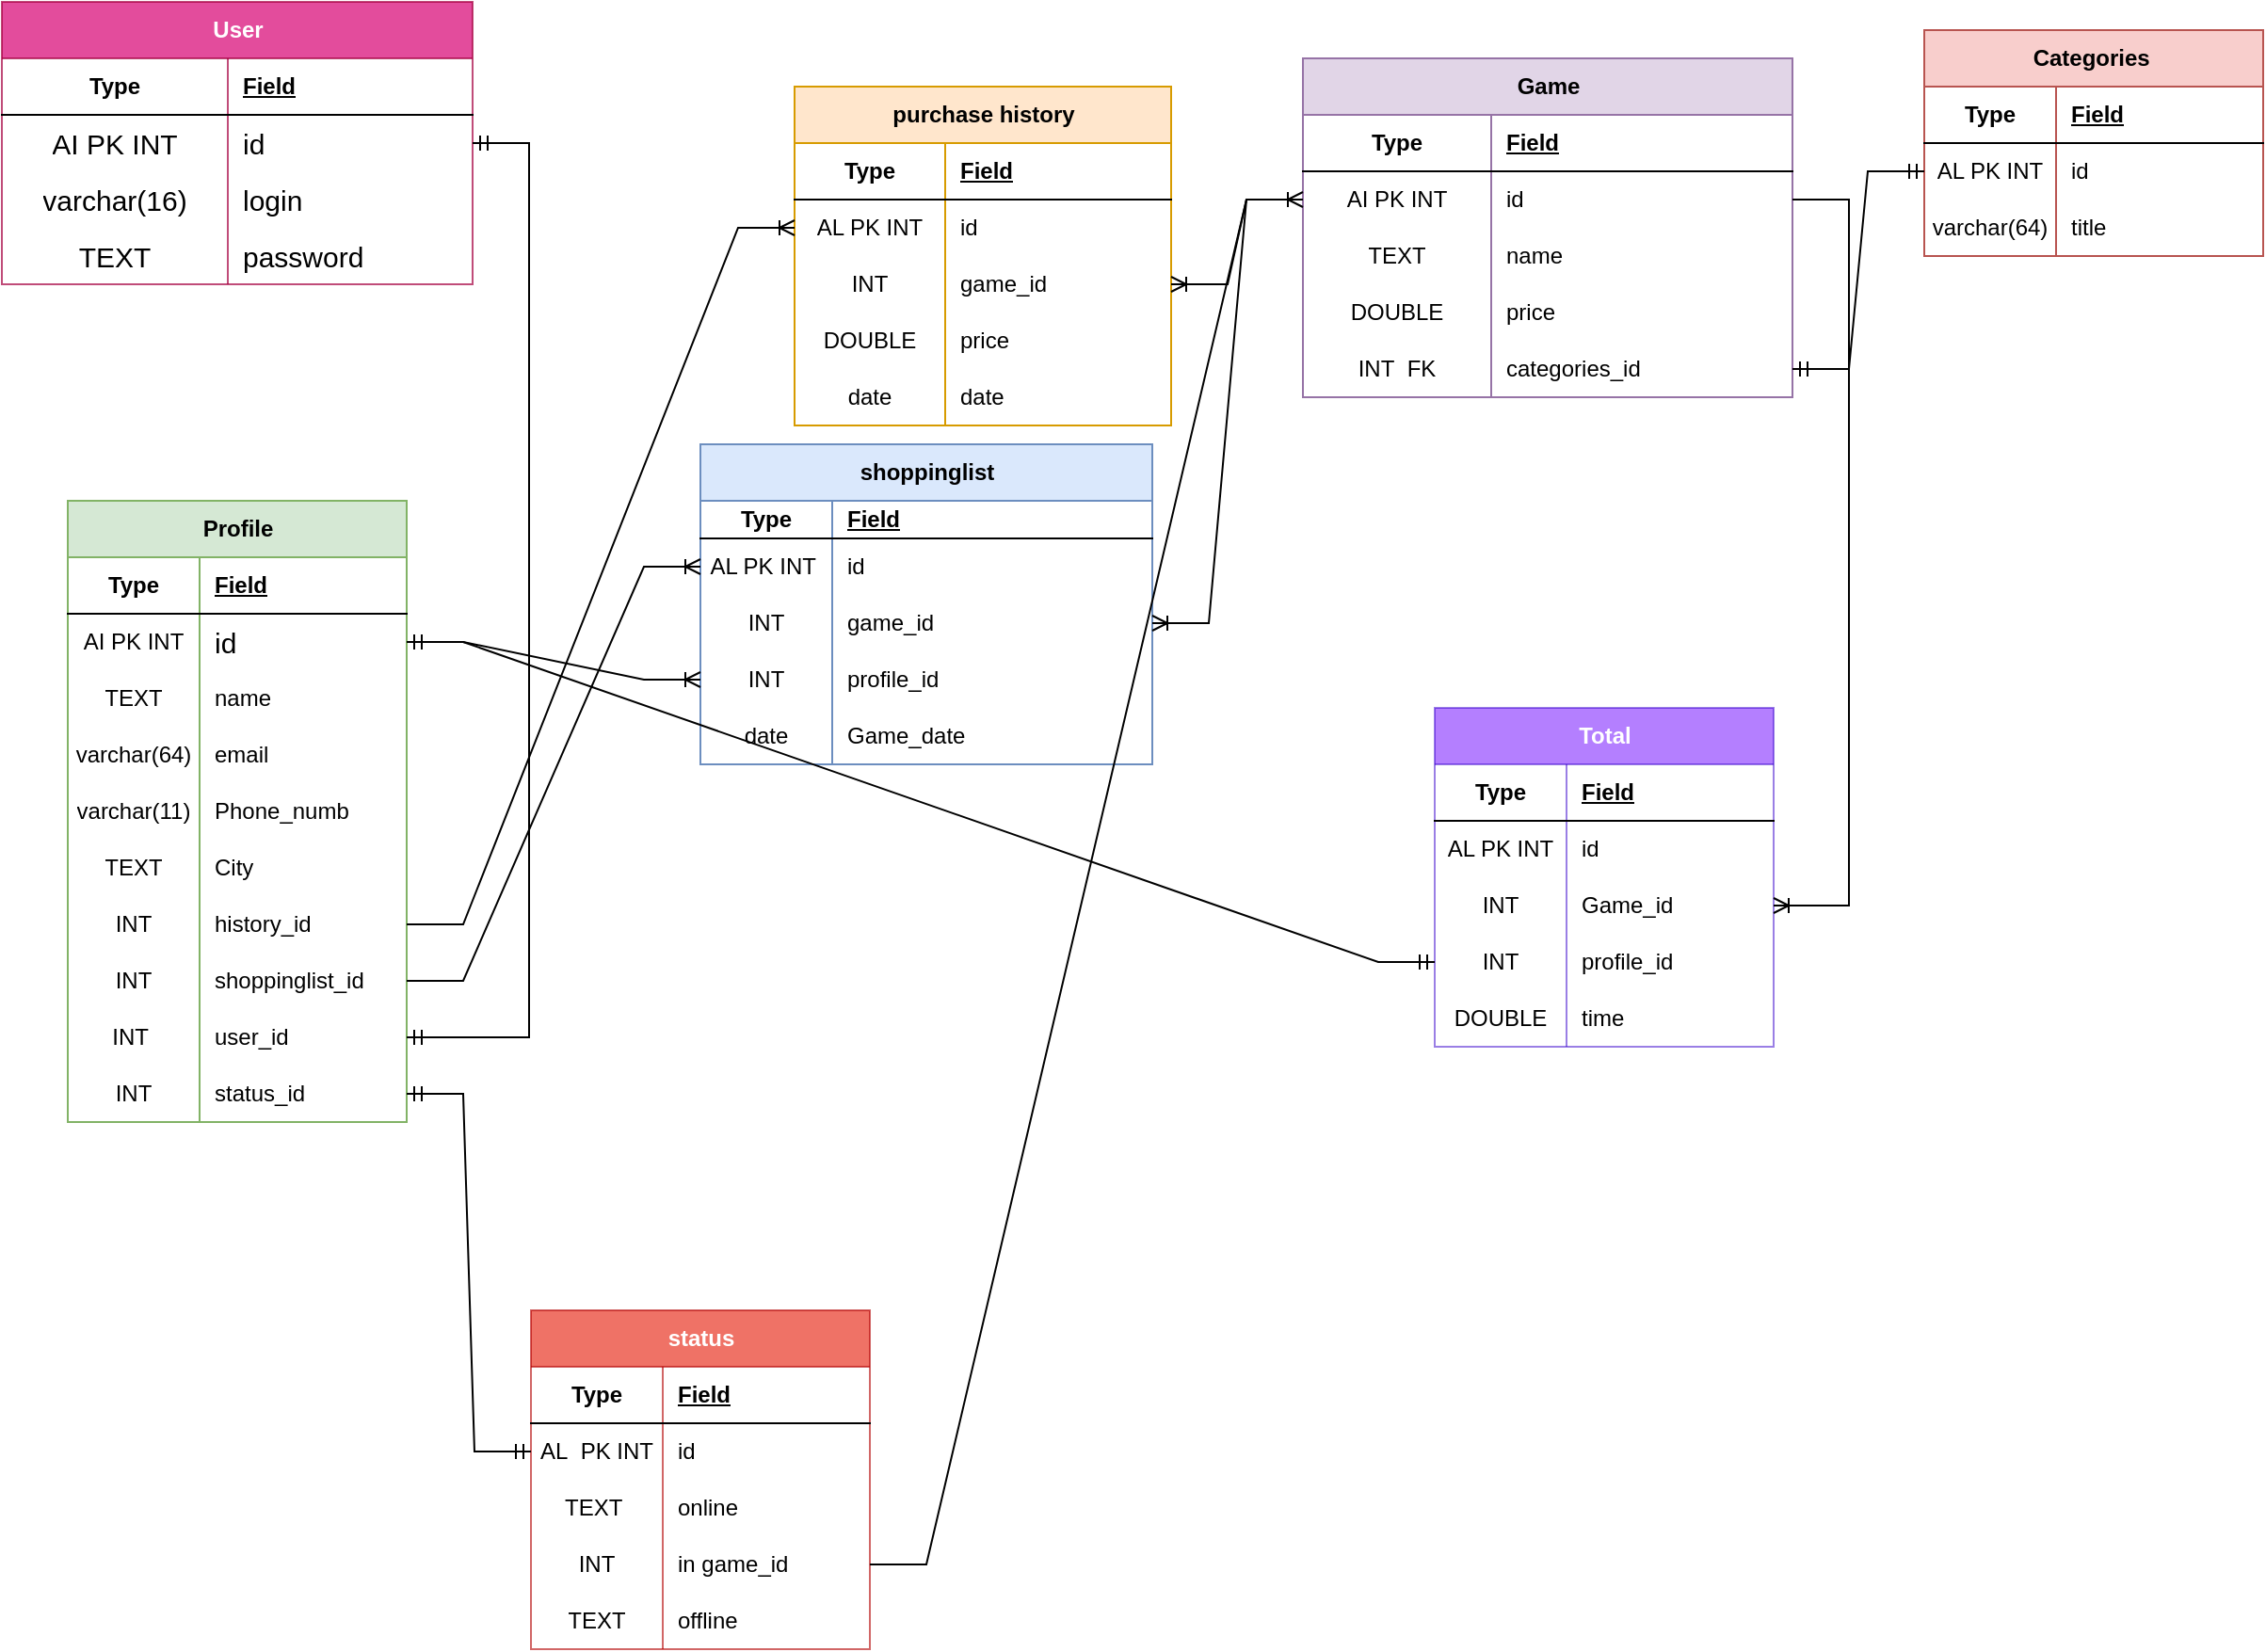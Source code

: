 <mxfile version="22.1.3" type="github">
  <diagram name="Страница — 1" id="nVmeT9ZeMA4HYbx-LxFH">
    <mxGraphModel dx="1434" dy="707" grid="1" gridSize="10" guides="1" tooltips="1" connect="1" arrows="1" fold="1" page="1" pageScale="1" pageWidth="827" pageHeight="1169" math="0" shadow="0">
      <root>
        <mxCell id="0" />
        <mxCell id="1" parent="0" />
        <mxCell id="0ausR7S_uqsgfXhjATOa-1" value="User" style="shape=table;startSize=30;container=1;collapsible=1;childLayout=tableLayout;fixedRows=1;rowLines=0;fontStyle=1;align=center;resizeLast=1;html=1;fillColor=#d80073;fontColor=#ffffff;strokeColor=#A50040;opacity=70;" parent="1" vertex="1">
          <mxGeometry x="199" y="5" width="250" height="150" as="geometry" />
        </mxCell>
        <mxCell id="0ausR7S_uqsgfXhjATOa-2" value="" style="shape=tableRow;horizontal=0;startSize=0;swimlaneHead=0;swimlaneBody=0;fillColor=none;collapsible=0;dropTarget=0;points=[[0,0.5],[1,0.5]];portConstraint=eastwest;top=0;left=0;right=0;bottom=1;" parent="0ausR7S_uqsgfXhjATOa-1" vertex="1">
          <mxGeometry y="30" width="250" height="30" as="geometry" />
        </mxCell>
        <mxCell id="0ausR7S_uqsgfXhjATOa-3" value="Type" style="shape=partialRectangle;connectable=0;fillColor=none;top=0;left=0;bottom=0;right=0;fontStyle=1;overflow=hidden;whiteSpace=wrap;html=1;" parent="0ausR7S_uqsgfXhjATOa-2" vertex="1">
          <mxGeometry width="120" height="30" as="geometry">
            <mxRectangle width="120" height="30" as="alternateBounds" />
          </mxGeometry>
        </mxCell>
        <mxCell id="0ausR7S_uqsgfXhjATOa-4" value="Field" style="shape=partialRectangle;connectable=0;fillColor=none;top=0;left=0;bottom=0;right=0;align=left;spacingLeft=6;fontStyle=5;overflow=hidden;whiteSpace=wrap;html=1;" parent="0ausR7S_uqsgfXhjATOa-2" vertex="1">
          <mxGeometry x="120" width="130" height="30" as="geometry">
            <mxRectangle width="130" height="30" as="alternateBounds" />
          </mxGeometry>
        </mxCell>
        <mxCell id="0ausR7S_uqsgfXhjATOa-5" value="" style="shape=tableRow;horizontal=0;startSize=0;swimlaneHead=0;swimlaneBody=0;fillColor=none;collapsible=0;dropTarget=0;points=[[0,0.5],[1,0.5]];portConstraint=eastwest;top=0;left=0;right=0;bottom=0;" parent="0ausR7S_uqsgfXhjATOa-1" vertex="1">
          <mxGeometry y="60" width="250" height="30" as="geometry" />
        </mxCell>
        <mxCell id="0ausR7S_uqsgfXhjATOa-6" value="&lt;font style=&quot;font-size: 15px;&quot;&gt;AI PK INT&lt;/font&gt;" style="shape=partialRectangle;connectable=0;fillColor=none;top=0;left=0;bottom=0;right=0;editable=1;overflow=hidden;whiteSpace=wrap;html=1;" parent="0ausR7S_uqsgfXhjATOa-5" vertex="1">
          <mxGeometry width="120" height="30" as="geometry">
            <mxRectangle width="120" height="30" as="alternateBounds" />
          </mxGeometry>
        </mxCell>
        <mxCell id="0ausR7S_uqsgfXhjATOa-7" value="&lt;font style=&quot;font-size: 15px;&quot;&gt;id&lt;/font&gt;" style="shape=partialRectangle;connectable=0;fillColor=none;top=0;left=0;bottom=0;right=0;align=left;spacingLeft=6;overflow=hidden;whiteSpace=wrap;html=1;" parent="0ausR7S_uqsgfXhjATOa-5" vertex="1">
          <mxGeometry x="120" width="130" height="30" as="geometry">
            <mxRectangle width="130" height="30" as="alternateBounds" />
          </mxGeometry>
        </mxCell>
        <mxCell id="0ausR7S_uqsgfXhjATOa-8" value="" style="shape=tableRow;horizontal=0;startSize=0;swimlaneHead=0;swimlaneBody=0;fillColor=none;collapsible=0;dropTarget=0;points=[[0,0.5],[1,0.5]];portConstraint=eastwest;top=0;left=0;right=0;bottom=0;" parent="0ausR7S_uqsgfXhjATOa-1" vertex="1">
          <mxGeometry y="90" width="250" height="30" as="geometry" />
        </mxCell>
        <mxCell id="0ausR7S_uqsgfXhjATOa-9" value="&lt;font style=&quot;font-size: 15px;&quot;&gt;varchar(16)&lt;/font&gt;" style="shape=partialRectangle;connectable=0;fillColor=none;top=0;left=0;bottom=0;right=0;editable=1;overflow=hidden;whiteSpace=wrap;html=1;" parent="0ausR7S_uqsgfXhjATOa-8" vertex="1">
          <mxGeometry width="120" height="30" as="geometry">
            <mxRectangle width="120" height="30" as="alternateBounds" />
          </mxGeometry>
        </mxCell>
        <mxCell id="0ausR7S_uqsgfXhjATOa-10" value="&lt;font style=&quot;font-size: 15px;&quot;&gt;login&lt;/font&gt;" style="shape=partialRectangle;connectable=0;fillColor=none;top=0;left=0;bottom=0;right=0;align=left;spacingLeft=6;overflow=hidden;whiteSpace=wrap;html=1;" parent="0ausR7S_uqsgfXhjATOa-8" vertex="1">
          <mxGeometry x="120" width="130" height="30" as="geometry">
            <mxRectangle width="130" height="30" as="alternateBounds" />
          </mxGeometry>
        </mxCell>
        <mxCell id="0ausR7S_uqsgfXhjATOa-11" value="" style="shape=tableRow;horizontal=0;startSize=0;swimlaneHead=0;swimlaneBody=0;fillColor=none;collapsible=0;dropTarget=0;points=[[0,0.5],[1,0.5]];portConstraint=eastwest;top=0;left=0;right=0;bottom=0;" parent="0ausR7S_uqsgfXhjATOa-1" vertex="1">
          <mxGeometry y="120" width="250" height="30" as="geometry" />
        </mxCell>
        <mxCell id="0ausR7S_uqsgfXhjATOa-12" value="&lt;span style=&quot;font-size: 15px;&quot;&gt;TEXT&lt;/span&gt;" style="shape=partialRectangle;connectable=0;fillColor=none;top=0;left=0;bottom=0;right=0;editable=1;overflow=hidden;whiteSpace=wrap;html=1;" parent="0ausR7S_uqsgfXhjATOa-11" vertex="1">
          <mxGeometry width="120" height="30" as="geometry">
            <mxRectangle width="120" height="30" as="alternateBounds" />
          </mxGeometry>
        </mxCell>
        <mxCell id="0ausR7S_uqsgfXhjATOa-13" value="&lt;font style=&quot;font-size: 15px;&quot;&gt;password&lt;/font&gt;" style="shape=partialRectangle;connectable=0;fillColor=none;top=0;left=0;bottom=0;right=0;align=left;spacingLeft=6;overflow=hidden;whiteSpace=wrap;html=1;" parent="0ausR7S_uqsgfXhjATOa-11" vertex="1">
          <mxGeometry x="120" width="130" height="30" as="geometry">
            <mxRectangle width="130" height="30" as="alternateBounds" />
          </mxGeometry>
        </mxCell>
        <mxCell id="0ausR7S_uqsgfXhjATOa-14" value="Profile" style="shape=table;startSize=30;container=1;collapsible=1;childLayout=tableLayout;fixedRows=1;rowLines=0;fontStyle=1;align=center;resizeLast=1;html=1;fillColor=#d5e8d4;strokeColor=#82b366;" parent="1" vertex="1">
          <mxGeometry x="234" y="270" width="180" height="330" as="geometry" />
        </mxCell>
        <mxCell id="0ausR7S_uqsgfXhjATOa-15" value="" style="shape=tableRow;horizontal=0;startSize=0;swimlaneHead=0;swimlaneBody=0;fillColor=none;collapsible=0;dropTarget=0;points=[[0,0.5],[1,0.5]];portConstraint=eastwest;top=0;left=0;right=0;bottom=1;" parent="0ausR7S_uqsgfXhjATOa-14" vertex="1">
          <mxGeometry y="30" width="180" height="30" as="geometry" />
        </mxCell>
        <mxCell id="0ausR7S_uqsgfXhjATOa-16" value="Type" style="shape=partialRectangle;connectable=0;fillColor=none;top=0;left=0;bottom=0;right=0;fontStyle=1;overflow=hidden;whiteSpace=wrap;html=1;" parent="0ausR7S_uqsgfXhjATOa-15" vertex="1">
          <mxGeometry width="70" height="30" as="geometry">
            <mxRectangle width="70" height="30" as="alternateBounds" />
          </mxGeometry>
        </mxCell>
        <mxCell id="0ausR7S_uqsgfXhjATOa-17" value="Field" style="shape=partialRectangle;connectable=0;fillColor=none;top=0;left=0;bottom=0;right=0;align=left;spacingLeft=6;fontStyle=5;overflow=hidden;whiteSpace=wrap;html=1;" parent="0ausR7S_uqsgfXhjATOa-15" vertex="1">
          <mxGeometry x="70" width="110" height="30" as="geometry">
            <mxRectangle width="110" height="30" as="alternateBounds" />
          </mxGeometry>
        </mxCell>
        <mxCell id="0ausR7S_uqsgfXhjATOa-18" value="" style="shape=tableRow;horizontal=0;startSize=0;swimlaneHead=0;swimlaneBody=0;fillColor=none;collapsible=0;dropTarget=0;points=[[0,0.5],[1,0.5]];portConstraint=eastwest;top=0;left=0;right=0;bottom=0;" parent="0ausR7S_uqsgfXhjATOa-14" vertex="1">
          <mxGeometry y="60" width="180" height="30" as="geometry" />
        </mxCell>
        <mxCell id="0ausR7S_uqsgfXhjATOa-19" value="AI PK INT" style="shape=partialRectangle;connectable=0;fillColor=none;top=0;left=0;bottom=0;right=0;editable=1;overflow=hidden;whiteSpace=wrap;html=1;" parent="0ausR7S_uqsgfXhjATOa-18" vertex="1">
          <mxGeometry width="70" height="30" as="geometry">
            <mxRectangle width="70" height="30" as="alternateBounds" />
          </mxGeometry>
        </mxCell>
        <mxCell id="0ausR7S_uqsgfXhjATOa-20" value="id" style="shape=partialRectangle;connectable=0;fillColor=none;top=0;left=0;bottom=0;right=0;align=left;spacingLeft=6;overflow=hidden;whiteSpace=wrap;html=1;fontSize=15;" parent="0ausR7S_uqsgfXhjATOa-18" vertex="1">
          <mxGeometry x="70" width="110" height="30" as="geometry">
            <mxRectangle width="110" height="30" as="alternateBounds" />
          </mxGeometry>
        </mxCell>
        <mxCell id="0ausR7S_uqsgfXhjATOa-21" value="" style="shape=tableRow;horizontal=0;startSize=0;swimlaneHead=0;swimlaneBody=0;fillColor=none;collapsible=0;dropTarget=0;points=[[0,0.5],[1,0.5]];portConstraint=eastwest;top=0;left=0;right=0;bottom=0;" parent="0ausR7S_uqsgfXhjATOa-14" vertex="1">
          <mxGeometry y="90" width="180" height="30" as="geometry" />
        </mxCell>
        <mxCell id="0ausR7S_uqsgfXhjATOa-22" value="TEXT" style="shape=partialRectangle;connectable=0;fillColor=none;top=0;left=0;bottom=0;right=0;editable=1;overflow=hidden;whiteSpace=wrap;html=1;" parent="0ausR7S_uqsgfXhjATOa-21" vertex="1">
          <mxGeometry width="70" height="30" as="geometry">
            <mxRectangle width="70" height="30" as="alternateBounds" />
          </mxGeometry>
        </mxCell>
        <mxCell id="0ausR7S_uqsgfXhjATOa-23" value="name" style="shape=partialRectangle;connectable=0;fillColor=none;top=0;left=0;bottom=0;right=0;align=left;spacingLeft=6;overflow=hidden;whiteSpace=wrap;html=1;" parent="0ausR7S_uqsgfXhjATOa-21" vertex="1">
          <mxGeometry x="70" width="110" height="30" as="geometry">
            <mxRectangle width="110" height="30" as="alternateBounds" />
          </mxGeometry>
        </mxCell>
        <mxCell id="0ausR7S_uqsgfXhjATOa-36" style="shape=tableRow;horizontal=0;startSize=0;swimlaneHead=0;swimlaneBody=0;fillColor=none;collapsible=0;dropTarget=0;points=[[0,0.5],[1,0.5]];portConstraint=eastwest;top=0;left=0;right=0;bottom=0;" parent="0ausR7S_uqsgfXhjATOa-14" vertex="1">
          <mxGeometry y="120" width="180" height="30" as="geometry" />
        </mxCell>
        <mxCell id="0ausR7S_uqsgfXhjATOa-37" style="shape=partialRectangle;connectable=0;fillColor=none;top=0;left=0;bottom=0;right=0;editable=1;overflow=hidden;whiteSpace=wrap;html=1;" parent="0ausR7S_uqsgfXhjATOa-36" vertex="1">
          <mxGeometry width="70" height="30" as="geometry">
            <mxRectangle width="70" height="30" as="alternateBounds" />
          </mxGeometry>
        </mxCell>
        <mxCell id="0ausR7S_uqsgfXhjATOa-38" value="email" style="shape=partialRectangle;connectable=0;fillColor=none;top=0;left=0;bottom=0;right=0;align=left;spacingLeft=6;overflow=hidden;whiteSpace=wrap;html=1;" parent="0ausR7S_uqsgfXhjATOa-36" vertex="1">
          <mxGeometry x="70" width="110" height="30" as="geometry">
            <mxRectangle width="110" height="30" as="alternateBounds" />
          </mxGeometry>
        </mxCell>
        <mxCell id="0ausR7S_uqsgfXhjATOa-24" value="" style="shape=tableRow;horizontal=0;startSize=0;swimlaneHead=0;swimlaneBody=0;fillColor=none;collapsible=0;dropTarget=0;points=[[0,0.5],[1,0.5]];portConstraint=eastwest;top=0;left=0;right=0;bottom=0;" parent="0ausR7S_uqsgfXhjATOa-14" vertex="1">
          <mxGeometry y="150" width="180" height="30" as="geometry" />
        </mxCell>
        <mxCell id="0ausR7S_uqsgfXhjATOa-25" value="varchar(11)" style="shape=partialRectangle;connectable=0;fillColor=none;top=0;left=0;bottom=0;right=0;editable=1;overflow=hidden;whiteSpace=wrap;html=1;" parent="0ausR7S_uqsgfXhjATOa-24" vertex="1">
          <mxGeometry width="70" height="30" as="geometry">
            <mxRectangle width="70" height="30" as="alternateBounds" />
          </mxGeometry>
        </mxCell>
        <mxCell id="0ausR7S_uqsgfXhjATOa-26" value="Phone_numb&lt;br&gt;" style="shape=partialRectangle;connectable=0;fillColor=none;top=0;left=0;bottom=0;right=0;align=left;spacingLeft=6;overflow=hidden;whiteSpace=wrap;html=1;" parent="0ausR7S_uqsgfXhjATOa-24" vertex="1">
          <mxGeometry x="70" width="110" height="30" as="geometry">
            <mxRectangle width="110" height="30" as="alternateBounds" />
          </mxGeometry>
        </mxCell>
        <mxCell id="0ausR7S_uqsgfXhjATOa-40" style="shape=tableRow;horizontal=0;startSize=0;swimlaneHead=0;swimlaneBody=0;fillColor=none;collapsible=0;dropTarget=0;points=[[0,0.5],[1,0.5]];portConstraint=eastwest;top=0;left=0;right=0;bottom=0;" parent="0ausR7S_uqsgfXhjATOa-14" vertex="1">
          <mxGeometry y="180" width="180" height="30" as="geometry" />
        </mxCell>
        <mxCell id="0ausR7S_uqsgfXhjATOa-41" value="TEXT" style="shape=partialRectangle;connectable=0;fillColor=none;top=0;left=0;bottom=0;right=0;editable=1;overflow=hidden;whiteSpace=wrap;html=1;" parent="0ausR7S_uqsgfXhjATOa-40" vertex="1">
          <mxGeometry width="70" height="30" as="geometry">
            <mxRectangle width="70" height="30" as="alternateBounds" />
          </mxGeometry>
        </mxCell>
        <mxCell id="0ausR7S_uqsgfXhjATOa-42" value="City" style="shape=partialRectangle;connectable=0;fillColor=none;top=0;left=0;bottom=0;right=0;align=left;spacingLeft=6;overflow=hidden;whiteSpace=wrap;html=1;" parent="0ausR7S_uqsgfXhjATOa-40" vertex="1">
          <mxGeometry x="70" width="110" height="30" as="geometry">
            <mxRectangle width="110" height="30" as="alternateBounds" />
          </mxGeometry>
        </mxCell>
        <mxCell id="2wuKWZ-kblYidJaMUyoK-22" style="shape=tableRow;horizontal=0;startSize=0;swimlaneHead=0;swimlaneBody=0;fillColor=none;collapsible=0;dropTarget=0;points=[[0,0.5],[1,0.5]];portConstraint=eastwest;top=0;left=0;right=0;bottom=0;" parent="0ausR7S_uqsgfXhjATOa-14" vertex="1">
          <mxGeometry y="210" width="180" height="30" as="geometry" />
        </mxCell>
        <mxCell id="2wuKWZ-kblYidJaMUyoK-23" value="INT" style="shape=partialRectangle;connectable=0;fillColor=none;top=0;left=0;bottom=0;right=0;editable=1;overflow=hidden;whiteSpace=wrap;html=1;" parent="2wuKWZ-kblYidJaMUyoK-22" vertex="1">
          <mxGeometry width="70" height="30" as="geometry">
            <mxRectangle width="70" height="30" as="alternateBounds" />
          </mxGeometry>
        </mxCell>
        <mxCell id="2wuKWZ-kblYidJaMUyoK-24" value="history_id" style="shape=partialRectangle;connectable=0;fillColor=none;top=0;left=0;bottom=0;right=0;align=left;spacingLeft=6;overflow=hidden;whiteSpace=wrap;html=1;" parent="2wuKWZ-kblYidJaMUyoK-22" vertex="1">
          <mxGeometry x="70" width="110" height="30" as="geometry">
            <mxRectangle width="110" height="30" as="alternateBounds" />
          </mxGeometry>
        </mxCell>
        <mxCell id="2wuKWZ-kblYidJaMUyoK-29" style="shape=tableRow;horizontal=0;startSize=0;swimlaneHead=0;swimlaneBody=0;fillColor=none;collapsible=0;dropTarget=0;points=[[0,0.5],[1,0.5]];portConstraint=eastwest;top=0;left=0;right=0;bottom=0;" parent="0ausR7S_uqsgfXhjATOa-14" vertex="1">
          <mxGeometry y="240" width="180" height="30" as="geometry" />
        </mxCell>
        <mxCell id="2wuKWZ-kblYidJaMUyoK-30" value="INT" style="shape=partialRectangle;connectable=0;fillColor=none;top=0;left=0;bottom=0;right=0;editable=1;overflow=hidden;whiteSpace=wrap;html=1;" parent="2wuKWZ-kblYidJaMUyoK-29" vertex="1">
          <mxGeometry width="70" height="30" as="geometry">
            <mxRectangle width="70" height="30" as="alternateBounds" />
          </mxGeometry>
        </mxCell>
        <mxCell id="2wuKWZ-kblYidJaMUyoK-31" value="shoppinglist_id" style="shape=partialRectangle;connectable=0;fillColor=none;top=0;left=0;bottom=0;right=0;align=left;spacingLeft=6;overflow=hidden;whiteSpace=wrap;html=1;" parent="2wuKWZ-kblYidJaMUyoK-29" vertex="1">
          <mxGeometry x="70" width="110" height="30" as="geometry">
            <mxRectangle width="110" height="30" as="alternateBounds" />
          </mxGeometry>
        </mxCell>
        <mxCell id="_8rGtWxL-86PXyhsyjUN-2" style="shape=tableRow;horizontal=0;startSize=0;swimlaneHead=0;swimlaneBody=0;fillColor=none;collapsible=0;dropTarget=0;points=[[0,0.5],[1,0.5]];portConstraint=eastwest;top=0;left=0;right=0;bottom=0;" parent="0ausR7S_uqsgfXhjATOa-14" vertex="1">
          <mxGeometry y="270" width="180" height="30" as="geometry" />
        </mxCell>
        <mxCell id="_8rGtWxL-86PXyhsyjUN-3" value="INT&amp;nbsp;" style="shape=partialRectangle;connectable=0;fillColor=none;top=0;left=0;bottom=0;right=0;editable=1;overflow=hidden;whiteSpace=wrap;html=1;" parent="_8rGtWxL-86PXyhsyjUN-2" vertex="1">
          <mxGeometry width="70" height="30" as="geometry">
            <mxRectangle width="70" height="30" as="alternateBounds" />
          </mxGeometry>
        </mxCell>
        <mxCell id="_8rGtWxL-86PXyhsyjUN-4" value="user_id" style="shape=partialRectangle;connectable=0;fillColor=none;top=0;left=0;bottom=0;right=0;align=left;spacingLeft=6;overflow=hidden;whiteSpace=wrap;html=1;" parent="_8rGtWxL-86PXyhsyjUN-2" vertex="1">
          <mxGeometry x="70" width="110" height="30" as="geometry">
            <mxRectangle width="110" height="30" as="alternateBounds" />
          </mxGeometry>
        </mxCell>
        <mxCell id="_8rGtWxL-86PXyhsyjUN-52" style="shape=tableRow;horizontal=0;startSize=0;swimlaneHead=0;swimlaneBody=0;fillColor=none;collapsible=0;dropTarget=0;points=[[0,0.5],[1,0.5]];portConstraint=eastwest;top=0;left=0;right=0;bottom=0;" parent="0ausR7S_uqsgfXhjATOa-14" vertex="1">
          <mxGeometry y="300" width="180" height="30" as="geometry" />
        </mxCell>
        <mxCell id="_8rGtWxL-86PXyhsyjUN-53" value="INT" style="shape=partialRectangle;connectable=0;fillColor=none;top=0;left=0;bottom=0;right=0;editable=1;overflow=hidden;whiteSpace=wrap;html=1;" parent="_8rGtWxL-86PXyhsyjUN-52" vertex="1">
          <mxGeometry width="70" height="30" as="geometry">
            <mxRectangle width="70" height="30" as="alternateBounds" />
          </mxGeometry>
        </mxCell>
        <mxCell id="_8rGtWxL-86PXyhsyjUN-54" value="status_id" style="shape=partialRectangle;connectable=0;fillColor=none;top=0;left=0;bottom=0;right=0;align=left;spacingLeft=6;overflow=hidden;whiteSpace=wrap;html=1;" parent="_8rGtWxL-86PXyhsyjUN-52" vertex="1">
          <mxGeometry x="70" width="110" height="30" as="geometry">
            <mxRectangle width="110" height="30" as="alternateBounds" />
          </mxGeometry>
        </mxCell>
        <mxCell id="0ausR7S_uqsgfXhjATOa-39" value="varchar(64)" style="shape=partialRectangle;connectable=0;fillColor=none;top=0;left=0;bottom=0;right=0;editable=1;overflow=hidden;whiteSpace=wrap;html=1;" parent="1" vertex="1">
          <mxGeometry x="234" y="390" width="70" height="30" as="geometry">
            <mxRectangle width="70" height="30" as="alternateBounds" />
          </mxGeometry>
        </mxCell>
        <mxCell id="0ausR7S_uqsgfXhjATOa-62" value="Game" style="shape=table;startSize=30;container=1;collapsible=1;childLayout=tableLayout;fixedRows=1;rowLines=0;fontStyle=1;align=center;resizeLast=1;html=1;fillColor=#e1d5e7;strokeColor=#9673a6;" parent="1" vertex="1">
          <mxGeometry x="890" y="35" width="260" height="180" as="geometry" />
        </mxCell>
        <mxCell id="0ausR7S_uqsgfXhjATOa-63" value="" style="shape=tableRow;horizontal=0;startSize=0;swimlaneHead=0;swimlaneBody=0;fillColor=none;collapsible=0;dropTarget=0;points=[[0,0.5],[1,0.5]];portConstraint=eastwest;top=0;left=0;right=0;bottom=1;" parent="0ausR7S_uqsgfXhjATOa-62" vertex="1">
          <mxGeometry y="30" width="260" height="30" as="geometry" />
        </mxCell>
        <mxCell id="0ausR7S_uqsgfXhjATOa-64" value="Type" style="shape=partialRectangle;connectable=0;fillColor=none;top=0;left=0;bottom=0;right=0;fontStyle=1;overflow=hidden;whiteSpace=wrap;html=1;" parent="0ausR7S_uqsgfXhjATOa-63" vertex="1">
          <mxGeometry width="100" height="30" as="geometry">
            <mxRectangle width="100" height="30" as="alternateBounds" />
          </mxGeometry>
        </mxCell>
        <mxCell id="0ausR7S_uqsgfXhjATOa-65" value="Field" style="shape=partialRectangle;connectable=0;fillColor=none;top=0;left=0;bottom=0;right=0;align=left;spacingLeft=6;fontStyle=5;overflow=hidden;whiteSpace=wrap;html=1;" parent="0ausR7S_uqsgfXhjATOa-63" vertex="1">
          <mxGeometry x="100" width="160" height="30" as="geometry">
            <mxRectangle width="160" height="30" as="alternateBounds" />
          </mxGeometry>
        </mxCell>
        <mxCell id="0ausR7S_uqsgfXhjATOa-66" value="" style="shape=tableRow;horizontal=0;startSize=0;swimlaneHead=0;swimlaneBody=0;fillColor=none;collapsible=0;dropTarget=0;points=[[0,0.5],[1,0.5]];portConstraint=eastwest;top=0;left=0;right=0;bottom=0;" parent="0ausR7S_uqsgfXhjATOa-62" vertex="1">
          <mxGeometry y="60" width="260" height="30" as="geometry" />
        </mxCell>
        <mxCell id="0ausR7S_uqsgfXhjATOa-67" value="AI PK INT" style="shape=partialRectangle;connectable=0;fillColor=none;top=0;left=0;bottom=0;right=0;editable=1;overflow=hidden;whiteSpace=wrap;html=1;" parent="0ausR7S_uqsgfXhjATOa-66" vertex="1">
          <mxGeometry width="100" height="30" as="geometry">
            <mxRectangle width="100" height="30" as="alternateBounds" />
          </mxGeometry>
        </mxCell>
        <mxCell id="0ausR7S_uqsgfXhjATOa-68" value="id" style="shape=partialRectangle;connectable=0;fillColor=none;top=0;left=0;bottom=0;right=0;align=left;spacingLeft=6;overflow=hidden;whiteSpace=wrap;html=1;" parent="0ausR7S_uqsgfXhjATOa-66" vertex="1">
          <mxGeometry x="100" width="160" height="30" as="geometry">
            <mxRectangle width="160" height="30" as="alternateBounds" />
          </mxGeometry>
        </mxCell>
        <mxCell id="0ausR7S_uqsgfXhjATOa-69" value="" style="shape=tableRow;horizontal=0;startSize=0;swimlaneHead=0;swimlaneBody=0;fillColor=none;collapsible=0;dropTarget=0;points=[[0,0.5],[1,0.5]];portConstraint=eastwest;top=0;left=0;right=0;bottom=0;" parent="0ausR7S_uqsgfXhjATOa-62" vertex="1">
          <mxGeometry y="90" width="260" height="30" as="geometry" />
        </mxCell>
        <mxCell id="0ausR7S_uqsgfXhjATOa-70" value="TEXT" style="shape=partialRectangle;connectable=0;fillColor=none;top=0;left=0;bottom=0;right=0;editable=1;overflow=hidden;whiteSpace=wrap;html=1;" parent="0ausR7S_uqsgfXhjATOa-69" vertex="1">
          <mxGeometry width="100" height="30" as="geometry">
            <mxRectangle width="100" height="30" as="alternateBounds" />
          </mxGeometry>
        </mxCell>
        <mxCell id="0ausR7S_uqsgfXhjATOa-71" value="name" style="shape=partialRectangle;connectable=0;fillColor=none;top=0;left=0;bottom=0;right=0;align=left;spacingLeft=6;overflow=hidden;whiteSpace=wrap;html=1;" parent="0ausR7S_uqsgfXhjATOa-69" vertex="1">
          <mxGeometry x="100" width="160" height="30" as="geometry">
            <mxRectangle width="160" height="30" as="alternateBounds" />
          </mxGeometry>
        </mxCell>
        <mxCell id="0ausR7S_uqsgfXhjATOa-72" value="" style="shape=tableRow;horizontal=0;startSize=0;swimlaneHead=0;swimlaneBody=0;fillColor=none;collapsible=0;dropTarget=0;points=[[0,0.5],[1,0.5]];portConstraint=eastwest;top=0;left=0;right=0;bottom=0;" parent="0ausR7S_uqsgfXhjATOa-62" vertex="1">
          <mxGeometry y="120" width="260" height="30" as="geometry" />
        </mxCell>
        <mxCell id="0ausR7S_uqsgfXhjATOa-73" value="DOUBLE" style="shape=partialRectangle;connectable=0;fillColor=none;top=0;left=0;bottom=0;right=0;editable=1;overflow=hidden;whiteSpace=wrap;html=1;" parent="0ausR7S_uqsgfXhjATOa-72" vertex="1">
          <mxGeometry width="100" height="30" as="geometry">
            <mxRectangle width="100" height="30" as="alternateBounds" />
          </mxGeometry>
        </mxCell>
        <mxCell id="0ausR7S_uqsgfXhjATOa-74" value="price" style="shape=partialRectangle;connectable=0;fillColor=none;top=0;left=0;bottom=0;right=0;align=left;spacingLeft=6;overflow=hidden;whiteSpace=wrap;html=1;" parent="0ausR7S_uqsgfXhjATOa-72" vertex="1">
          <mxGeometry x="100" width="160" height="30" as="geometry">
            <mxRectangle width="160" height="30" as="alternateBounds" />
          </mxGeometry>
        </mxCell>
        <mxCell id="0ausR7S_uqsgfXhjATOa-95" style="shape=tableRow;horizontal=0;startSize=0;swimlaneHead=0;swimlaneBody=0;fillColor=none;collapsible=0;dropTarget=0;points=[[0,0.5],[1,0.5]];portConstraint=eastwest;top=0;left=0;right=0;bottom=0;" parent="0ausR7S_uqsgfXhjATOa-62" vertex="1">
          <mxGeometry y="150" width="260" height="30" as="geometry" />
        </mxCell>
        <mxCell id="0ausR7S_uqsgfXhjATOa-96" value="INT&amp;nbsp; FK" style="shape=partialRectangle;connectable=0;fillColor=none;top=0;left=0;bottom=0;right=0;editable=1;overflow=hidden;whiteSpace=wrap;html=1;" parent="0ausR7S_uqsgfXhjATOa-95" vertex="1">
          <mxGeometry width="100" height="30" as="geometry">
            <mxRectangle width="100" height="30" as="alternateBounds" />
          </mxGeometry>
        </mxCell>
        <mxCell id="0ausR7S_uqsgfXhjATOa-97" value="categories_id" style="shape=partialRectangle;connectable=0;fillColor=none;top=0;left=0;bottom=0;right=0;align=left;spacingLeft=6;overflow=hidden;whiteSpace=wrap;html=1;" parent="0ausR7S_uqsgfXhjATOa-95" vertex="1">
          <mxGeometry x="100" width="160" height="30" as="geometry">
            <mxRectangle width="160" height="30" as="alternateBounds" />
          </mxGeometry>
        </mxCell>
        <mxCell id="0ausR7S_uqsgfXhjATOa-79" value="Categories&amp;nbsp;" style="shape=table;startSize=30;container=1;collapsible=1;childLayout=tableLayout;fixedRows=1;rowLines=0;fontStyle=1;align=center;resizeLast=1;html=1;fillColor=#f8cecc;strokeColor=#b85450;" parent="1" vertex="1">
          <mxGeometry x="1220" y="20" width="180" height="120" as="geometry" />
        </mxCell>
        <mxCell id="0ausR7S_uqsgfXhjATOa-80" value="" style="shape=tableRow;horizontal=0;startSize=0;swimlaneHead=0;swimlaneBody=0;fillColor=none;collapsible=0;dropTarget=0;points=[[0,0.5],[1,0.5]];portConstraint=eastwest;top=0;left=0;right=0;bottom=1;" parent="0ausR7S_uqsgfXhjATOa-79" vertex="1">
          <mxGeometry y="30" width="180" height="30" as="geometry" />
        </mxCell>
        <mxCell id="0ausR7S_uqsgfXhjATOa-81" value="Type" style="shape=partialRectangle;connectable=0;fillColor=none;top=0;left=0;bottom=0;right=0;fontStyle=1;overflow=hidden;whiteSpace=wrap;html=1;" parent="0ausR7S_uqsgfXhjATOa-80" vertex="1">
          <mxGeometry width="70" height="30" as="geometry">
            <mxRectangle width="70" height="30" as="alternateBounds" />
          </mxGeometry>
        </mxCell>
        <mxCell id="0ausR7S_uqsgfXhjATOa-82" value="Field" style="shape=partialRectangle;connectable=0;fillColor=none;top=0;left=0;bottom=0;right=0;align=left;spacingLeft=6;fontStyle=5;overflow=hidden;whiteSpace=wrap;html=1;" parent="0ausR7S_uqsgfXhjATOa-80" vertex="1">
          <mxGeometry x="70" width="110" height="30" as="geometry">
            <mxRectangle width="110" height="30" as="alternateBounds" />
          </mxGeometry>
        </mxCell>
        <mxCell id="0ausR7S_uqsgfXhjATOa-83" value="" style="shape=tableRow;horizontal=0;startSize=0;swimlaneHead=0;swimlaneBody=0;fillColor=none;collapsible=0;dropTarget=0;points=[[0,0.5],[1,0.5]];portConstraint=eastwest;top=0;left=0;right=0;bottom=0;" parent="0ausR7S_uqsgfXhjATOa-79" vertex="1">
          <mxGeometry y="60" width="180" height="30" as="geometry" />
        </mxCell>
        <mxCell id="0ausR7S_uqsgfXhjATOa-84" value="AL PK INT" style="shape=partialRectangle;connectable=0;fillColor=none;top=0;left=0;bottom=0;right=0;editable=1;overflow=hidden;whiteSpace=wrap;html=1;" parent="0ausR7S_uqsgfXhjATOa-83" vertex="1">
          <mxGeometry width="70" height="30" as="geometry">
            <mxRectangle width="70" height="30" as="alternateBounds" />
          </mxGeometry>
        </mxCell>
        <mxCell id="0ausR7S_uqsgfXhjATOa-85" value="id" style="shape=partialRectangle;connectable=0;fillColor=none;top=0;left=0;bottom=0;right=0;align=left;spacingLeft=6;overflow=hidden;whiteSpace=wrap;html=1;" parent="0ausR7S_uqsgfXhjATOa-83" vertex="1">
          <mxGeometry x="70" width="110" height="30" as="geometry">
            <mxRectangle width="110" height="30" as="alternateBounds" />
          </mxGeometry>
        </mxCell>
        <mxCell id="0ausR7S_uqsgfXhjATOa-86" value="" style="shape=tableRow;horizontal=0;startSize=0;swimlaneHead=0;swimlaneBody=0;fillColor=none;collapsible=0;dropTarget=0;points=[[0,0.5],[1,0.5]];portConstraint=eastwest;top=0;left=0;right=0;bottom=0;" parent="0ausR7S_uqsgfXhjATOa-79" vertex="1">
          <mxGeometry y="90" width="180" height="30" as="geometry" />
        </mxCell>
        <mxCell id="0ausR7S_uqsgfXhjATOa-87" value="varchar(64)" style="shape=partialRectangle;connectable=0;fillColor=none;top=0;left=0;bottom=0;right=0;editable=1;overflow=hidden;whiteSpace=wrap;html=1;" parent="0ausR7S_uqsgfXhjATOa-86" vertex="1">
          <mxGeometry width="70" height="30" as="geometry">
            <mxRectangle width="70" height="30" as="alternateBounds" />
          </mxGeometry>
        </mxCell>
        <mxCell id="0ausR7S_uqsgfXhjATOa-88" value="title" style="shape=partialRectangle;connectable=0;fillColor=none;top=0;left=0;bottom=0;right=0;align=left;spacingLeft=6;overflow=hidden;whiteSpace=wrap;html=1;" parent="0ausR7S_uqsgfXhjATOa-86" vertex="1">
          <mxGeometry x="70" width="110" height="30" as="geometry">
            <mxRectangle width="110" height="30" as="alternateBounds" />
          </mxGeometry>
        </mxCell>
        <mxCell id="0ausR7S_uqsgfXhjATOa-104" value="" style="edgeStyle=entityRelationEdgeStyle;fontSize=12;html=1;endArrow=ERmandOne;startArrow=ERmandOne;rounded=0;exitX=0;exitY=0.5;exitDx=0;exitDy=0;" parent="1" source="0ausR7S_uqsgfXhjATOa-83" target="0ausR7S_uqsgfXhjATOa-95" edge="1">
          <mxGeometry width="100" height="100" relative="1" as="geometry">
            <mxPoint x="1210" y="250" as="sourcePoint" />
            <mxPoint x="1310" y="150" as="targetPoint" />
          </mxGeometry>
        </mxCell>
        <mxCell id="2wuKWZ-kblYidJaMUyoK-2" value="purchase history" style="shape=table;startSize=30;container=1;collapsible=1;childLayout=tableLayout;fixedRows=1;rowLines=0;fontStyle=1;align=center;resizeLast=1;html=1;fillColor=#ffe6cc;strokeColor=#d79b00;" parent="1" vertex="1">
          <mxGeometry x="620" y="50" width="200" height="180" as="geometry" />
        </mxCell>
        <mxCell id="2wuKWZ-kblYidJaMUyoK-3" value="" style="shape=tableRow;horizontal=0;startSize=0;swimlaneHead=0;swimlaneBody=0;fillColor=none;collapsible=0;dropTarget=0;points=[[0,0.5],[1,0.5]];portConstraint=eastwest;top=0;left=0;right=0;bottom=1;" parent="2wuKWZ-kblYidJaMUyoK-2" vertex="1">
          <mxGeometry y="30" width="200" height="30" as="geometry" />
        </mxCell>
        <mxCell id="2wuKWZ-kblYidJaMUyoK-4" value="Type" style="shape=partialRectangle;connectable=0;fillColor=none;top=0;left=0;bottom=0;right=0;fontStyle=1;overflow=hidden;whiteSpace=wrap;html=1;" parent="2wuKWZ-kblYidJaMUyoK-3" vertex="1">
          <mxGeometry width="80" height="30" as="geometry">
            <mxRectangle width="80" height="30" as="alternateBounds" />
          </mxGeometry>
        </mxCell>
        <mxCell id="2wuKWZ-kblYidJaMUyoK-5" value="Field" style="shape=partialRectangle;connectable=0;fillColor=none;top=0;left=0;bottom=0;right=0;align=left;spacingLeft=6;fontStyle=5;overflow=hidden;whiteSpace=wrap;html=1;" parent="2wuKWZ-kblYidJaMUyoK-3" vertex="1">
          <mxGeometry x="80" width="120" height="30" as="geometry">
            <mxRectangle width="120" height="30" as="alternateBounds" />
          </mxGeometry>
        </mxCell>
        <mxCell id="2wuKWZ-kblYidJaMUyoK-6" value="" style="shape=tableRow;horizontal=0;startSize=0;swimlaneHead=0;swimlaneBody=0;fillColor=none;collapsible=0;dropTarget=0;points=[[0,0.5],[1,0.5]];portConstraint=eastwest;top=0;left=0;right=0;bottom=0;" parent="2wuKWZ-kblYidJaMUyoK-2" vertex="1">
          <mxGeometry y="60" width="200" height="30" as="geometry" />
        </mxCell>
        <mxCell id="2wuKWZ-kblYidJaMUyoK-7" value="AL PK INT" style="shape=partialRectangle;connectable=0;fillColor=none;top=0;left=0;bottom=0;right=0;editable=1;overflow=hidden;whiteSpace=wrap;html=1;" parent="2wuKWZ-kblYidJaMUyoK-6" vertex="1">
          <mxGeometry width="80" height="30" as="geometry">
            <mxRectangle width="80" height="30" as="alternateBounds" />
          </mxGeometry>
        </mxCell>
        <mxCell id="2wuKWZ-kblYidJaMUyoK-8" value="id" style="shape=partialRectangle;connectable=0;fillColor=none;top=0;left=0;bottom=0;right=0;align=left;spacingLeft=6;overflow=hidden;whiteSpace=wrap;html=1;" parent="2wuKWZ-kblYidJaMUyoK-6" vertex="1">
          <mxGeometry x="80" width="120" height="30" as="geometry">
            <mxRectangle width="120" height="30" as="alternateBounds" />
          </mxGeometry>
        </mxCell>
        <mxCell id="2wuKWZ-kblYidJaMUyoK-9" value="" style="shape=tableRow;horizontal=0;startSize=0;swimlaneHead=0;swimlaneBody=0;fillColor=none;collapsible=0;dropTarget=0;points=[[0,0.5],[1,0.5]];portConstraint=eastwest;top=0;left=0;right=0;bottom=0;" parent="2wuKWZ-kblYidJaMUyoK-2" vertex="1">
          <mxGeometry y="90" width="200" height="30" as="geometry" />
        </mxCell>
        <mxCell id="2wuKWZ-kblYidJaMUyoK-10" value="INT" style="shape=partialRectangle;connectable=0;fillColor=none;top=0;left=0;bottom=0;right=0;editable=1;overflow=hidden;whiteSpace=wrap;html=1;" parent="2wuKWZ-kblYidJaMUyoK-9" vertex="1">
          <mxGeometry width="80" height="30" as="geometry">
            <mxRectangle width="80" height="30" as="alternateBounds" />
          </mxGeometry>
        </mxCell>
        <mxCell id="2wuKWZ-kblYidJaMUyoK-11" value="game_id" style="shape=partialRectangle;connectable=0;fillColor=none;top=0;left=0;bottom=0;right=0;align=left;spacingLeft=6;overflow=hidden;whiteSpace=wrap;html=1;" parent="2wuKWZ-kblYidJaMUyoK-9" vertex="1">
          <mxGeometry x="80" width="120" height="30" as="geometry">
            <mxRectangle width="120" height="30" as="alternateBounds" />
          </mxGeometry>
        </mxCell>
        <mxCell id="2wuKWZ-kblYidJaMUyoK-12" value="" style="shape=tableRow;horizontal=0;startSize=0;swimlaneHead=0;swimlaneBody=0;fillColor=none;collapsible=0;dropTarget=0;points=[[0,0.5],[1,0.5]];portConstraint=eastwest;top=0;left=0;right=0;bottom=0;" parent="2wuKWZ-kblYidJaMUyoK-2" vertex="1">
          <mxGeometry y="120" width="200" height="30" as="geometry" />
        </mxCell>
        <mxCell id="2wuKWZ-kblYidJaMUyoK-13" value="DOUBLE" style="shape=partialRectangle;connectable=0;fillColor=none;top=0;left=0;bottom=0;right=0;editable=1;overflow=hidden;whiteSpace=wrap;html=1;" parent="2wuKWZ-kblYidJaMUyoK-12" vertex="1">
          <mxGeometry width="80" height="30" as="geometry">
            <mxRectangle width="80" height="30" as="alternateBounds" />
          </mxGeometry>
        </mxCell>
        <mxCell id="2wuKWZ-kblYidJaMUyoK-14" value="price" style="shape=partialRectangle;connectable=0;fillColor=none;top=0;left=0;bottom=0;right=0;align=left;spacingLeft=6;overflow=hidden;whiteSpace=wrap;html=1;" parent="2wuKWZ-kblYidJaMUyoK-12" vertex="1">
          <mxGeometry x="80" width="120" height="30" as="geometry">
            <mxRectangle width="120" height="30" as="alternateBounds" />
          </mxGeometry>
        </mxCell>
        <mxCell id="2wuKWZ-kblYidJaMUyoK-18" style="shape=tableRow;horizontal=0;startSize=0;swimlaneHead=0;swimlaneBody=0;fillColor=none;collapsible=0;dropTarget=0;points=[[0,0.5],[1,0.5]];portConstraint=eastwest;top=0;left=0;right=0;bottom=0;" parent="2wuKWZ-kblYidJaMUyoK-2" vertex="1">
          <mxGeometry y="150" width="200" height="30" as="geometry" />
        </mxCell>
        <mxCell id="2wuKWZ-kblYidJaMUyoK-19" value="date" style="shape=partialRectangle;connectable=0;fillColor=none;top=0;left=0;bottom=0;right=0;editable=1;overflow=hidden;whiteSpace=wrap;html=1;" parent="2wuKWZ-kblYidJaMUyoK-18" vertex="1">
          <mxGeometry width="80" height="30" as="geometry">
            <mxRectangle width="80" height="30" as="alternateBounds" />
          </mxGeometry>
        </mxCell>
        <mxCell id="2wuKWZ-kblYidJaMUyoK-20" value="date" style="shape=partialRectangle;connectable=0;fillColor=none;top=0;left=0;bottom=0;right=0;align=left;spacingLeft=6;overflow=hidden;whiteSpace=wrap;html=1;" parent="2wuKWZ-kblYidJaMUyoK-18" vertex="1">
          <mxGeometry x="80" width="120" height="30" as="geometry">
            <mxRectangle width="120" height="30" as="alternateBounds" />
          </mxGeometry>
        </mxCell>
        <mxCell id="2wuKWZ-kblYidJaMUyoK-25" value="" style="edgeStyle=entityRelationEdgeStyle;fontSize=12;html=1;endArrow=ERoneToMany;rounded=0;exitX=1;exitY=0.5;exitDx=0;exitDy=0;entryX=0;entryY=0.5;entryDx=0;entryDy=0;" parent="1" source="2wuKWZ-kblYidJaMUyoK-22" target="2wuKWZ-kblYidJaMUyoK-6" edge="1">
          <mxGeometry width="100" height="100" relative="1" as="geometry">
            <mxPoint x="680" y="290" as="sourcePoint" />
            <mxPoint x="780" y="190" as="targetPoint" />
          </mxGeometry>
        </mxCell>
        <mxCell id="2wuKWZ-kblYidJaMUyoK-36" value="shoppinglist" style="shape=table;startSize=30;container=1;collapsible=1;childLayout=tableLayout;fixedRows=1;rowLines=0;fontStyle=1;align=center;resizeLast=1;html=1;fillColor=#dae8fc;strokeColor=#6c8ebf;" parent="1" vertex="1">
          <mxGeometry x="570" y="240" width="240" height="170" as="geometry" />
        </mxCell>
        <mxCell id="2wuKWZ-kblYidJaMUyoK-37" value="" style="shape=tableRow;horizontal=0;startSize=0;swimlaneHead=0;swimlaneBody=0;fillColor=none;collapsible=0;dropTarget=0;points=[[0,0.5],[1,0.5]];portConstraint=eastwest;top=0;left=0;right=0;bottom=1;" parent="2wuKWZ-kblYidJaMUyoK-36" vertex="1">
          <mxGeometry y="30" width="240" height="20" as="geometry" />
        </mxCell>
        <mxCell id="2wuKWZ-kblYidJaMUyoK-38" value="Type" style="shape=partialRectangle;connectable=0;fillColor=none;top=0;left=0;bottom=0;right=0;fontStyle=1;overflow=hidden;whiteSpace=wrap;html=1;" parent="2wuKWZ-kblYidJaMUyoK-37" vertex="1">
          <mxGeometry width="70" height="20" as="geometry">
            <mxRectangle width="70" height="20" as="alternateBounds" />
          </mxGeometry>
        </mxCell>
        <mxCell id="2wuKWZ-kblYidJaMUyoK-39" value="Field" style="shape=partialRectangle;connectable=0;fillColor=none;top=0;left=0;bottom=0;right=0;align=left;spacingLeft=6;fontStyle=5;overflow=hidden;whiteSpace=wrap;html=1;" parent="2wuKWZ-kblYidJaMUyoK-37" vertex="1">
          <mxGeometry x="70" width="170" height="20" as="geometry">
            <mxRectangle width="170" height="20" as="alternateBounds" />
          </mxGeometry>
        </mxCell>
        <mxCell id="2wuKWZ-kblYidJaMUyoK-40" value="" style="shape=tableRow;horizontal=0;startSize=0;swimlaneHead=0;swimlaneBody=0;fillColor=none;collapsible=0;dropTarget=0;points=[[0,0.5],[1,0.5]];portConstraint=eastwest;top=0;left=0;right=0;bottom=0;" parent="2wuKWZ-kblYidJaMUyoK-36" vertex="1">
          <mxGeometry y="50" width="240" height="30" as="geometry" />
        </mxCell>
        <mxCell id="2wuKWZ-kblYidJaMUyoK-41" value="AL PK INT&amp;nbsp;" style="shape=partialRectangle;connectable=0;fillColor=none;top=0;left=0;bottom=0;right=0;editable=1;overflow=hidden;whiteSpace=wrap;html=1;" parent="2wuKWZ-kblYidJaMUyoK-40" vertex="1">
          <mxGeometry width="70" height="30" as="geometry">
            <mxRectangle width="70" height="30" as="alternateBounds" />
          </mxGeometry>
        </mxCell>
        <mxCell id="2wuKWZ-kblYidJaMUyoK-42" value="id" style="shape=partialRectangle;connectable=0;fillColor=none;top=0;left=0;bottom=0;right=0;align=left;spacingLeft=6;overflow=hidden;whiteSpace=wrap;html=1;" parent="2wuKWZ-kblYidJaMUyoK-40" vertex="1">
          <mxGeometry x="70" width="170" height="30" as="geometry">
            <mxRectangle width="170" height="30" as="alternateBounds" />
          </mxGeometry>
        </mxCell>
        <mxCell id="2wuKWZ-kblYidJaMUyoK-43" value="" style="shape=tableRow;horizontal=0;startSize=0;swimlaneHead=0;swimlaneBody=0;fillColor=none;collapsible=0;dropTarget=0;points=[[0,0.5],[1,0.5]];portConstraint=eastwest;top=0;left=0;right=0;bottom=0;" parent="2wuKWZ-kblYidJaMUyoK-36" vertex="1">
          <mxGeometry y="80" width="240" height="30" as="geometry" />
        </mxCell>
        <mxCell id="2wuKWZ-kblYidJaMUyoK-44" value="INT" style="shape=partialRectangle;connectable=0;fillColor=none;top=0;left=0;bottom=0;right=0;editable=1;overflow=hidden;whiteSpace=wrap;html=1;" parent="2wuKWZ-kblYidJaMUyoK-43" vertex="1">
          <mxGeometry width="70" height="30" as="geometry">
            <mxRectangle width="70" height="30" as="alternateBounds" />
          </mxGeometry>
        </mxCell>
        <mxCell id="2wuKWZ-kblYidJaMUyoK-45" value="game_id" style="shape=partialRectangle;connectable=0;fillColor=none;top=0;left=0;bottom=0;right=0;align=left;spacingLeft=6;overflow=hidden;whiteSpace=wrap;html=1;" parent="2wuKWZ-kblYidJaMUyoK-43" vertex="1">
          <mxGeometry x="70" width="170" height="30" as="geometry">
            <mxRectangle width="170" height="30" as="alternateBounds" />
          </mxGeometry>
        </mxCell>
        <mxCell id="2wuKWZ-kblYidJaMUyoK-54" style="shape=tableRow;horizontal=0;startSize=0;swimlaneHead=0;swimlaneBody=0;fillColor=none;collapsible=0;dropTarget=0;points=[[0,0.5],[1,0.5]];portConstraint=eastwest;top=0;left=0;right=0;bottom=0;" parent="2wuKWZ-kblYidJaMUyoK-36" vertex="1">
          <mxGeometry y="110" width="240" height="30" as="geometry" />
        </mxCell>
        <mxCell id="2wuKWZ-kblYidJaMUyoK-55" value="INT" style="shape=partialRectangle;connectable=0;fillColor=none;top=0;left=0;bottom=0;right=0;editable=1;overflow=hidden;whiteSpace=wrap;html=1;" parent="2wuKWZ-kblYidJaMUyoK-54" vertex="1">
          <mxGeometry width="70" height="30" as="geometry">
            <mxRectangle width="70" height="30" as="alternateBounds" />
          </mxGeometry>
        </mxCell>
        <mxCell id="2wuKWZ-kblYidJaMUyoK-56" value="profile_id" style="shape=partialRectangle;connectable=0;fillColor=none;top=0;left=0;bottom=0;right=0;align=left;spacingLeft=6;overflow=hidden;whiteSpace=wrap;html=1;" parent="2wuKWZ-kblYidJaMUyoK-54" vertex="1">
          <mxGeometry x="70" width="170" height="30" as="geometry">
            <mxRectangle width="170" height="30" as="alternateBounds" />
          </mxGeometry>
        </mxCell>
        <mxCell id="2wuKWZ-kblYidJaMUyoK-57" style="shape=tableRow;horizontal=0;startSize=0;swimlaneHead=0;swimlaneBody=0;fillColor=none;collapsible=0;dropTarget=0;points=[[0,0.5],[1,0.5]];portConstraint=eastwest;top=0;left=0;right=0;bottom=0;" parent="2wuKWZ-kblYidJaMUyoK-36" vertex="1">
          <mxGeometry y="140" width="240" height="30" as="geometry" />
        </mxCell>
        <mxCell id="2wuKWZ-kblYidJaMUyoK-58" value="date" style="shape=partialRectangle;connectable=0;fillColor=none;top=0;left=0;bottom=0;right=0;editable=1;overflow=hidden;whiteSpace=wrap;html=1;" parent="2wuKWZ-kblYidJaMUyoK-57" vertex="1">
          <mxGeometry width="70" height="30" as="geometry">
            <mxRectangle width="70" height="30" as="alternateBounds" />
          </mxGeometry>
        </mxCell>
        <mxCell id="2wuKWZ-kblYidJaMUyoK-59" value="Game_date" style="shape=partialRectangle;connectable=0;fillColor=none;top=0;left=0;bottom=0;right=0;align=left;spacingLeft=6;overflow=hidden;whiteSpace=wrap;html=1;" parent="2wuKWZ-kblYidJaMUyoK-57" vertex="1">
          <mxGeometry x="70" width="170" height="30" as="geometry">
            <mxRectangle width="170" height="30" as="alternateBounds" />
          </mxGeometry>
        </mxCell>
        <mxCell id="2wuKWZ-kblYidJaMUyoK-49" value="" style="edgeStyle=entityRelationEdgeStyle;fontSize=12;html=1;endArrow=ERoneToMany;rounded=0;exitX=1;exitY=0.5;exitDx=0;exitDy=0;entryX=0;entryY=0.5;entryDx=0;entryDy=0;" parent="1" source="2wuKWZ-kblYidJaMUyoK-29" target="2wuKWZ-kblYidJaMUyoK-40" edge="1">
          <mxGeometry width="100" height="100" relative="1" as="geometry">
            <mxPoint x="520" y="590" as="sourcePoint" />
            <mxPoint x="620" y="490" as="targetPoint" />
          </mxGeometry>
        </mxCell>
        <mxCell id="2wuKWZ-kblYidJaMUyoK-52" value="" style="edgeStyle=entityRelationEdgeStyle;fontSize=12;html=1;endArrow=ERoneToMany;rounded=0;entryX=1;entryY=0.5;entryDx=0;entryDy=0;exitX=0;exitY=0.5;exitDx=0;exitDy=0;" parent="1" source="0ausR7S_uqsgfXhjATOa-66" target="2wuKWZ-kblYidJaMUyoK-9" edge="1">
          <mxGeometry width="100" height="100" relative="1" as="geometry">
            <mxPoint x="920" y="460" as="sourcePoint" />
            <mxPoint x="1020" y="360" as="targetPoint" />
          </mxGeometry>
        </mxCell>
        <mxCell id="2wuKWZ-kblYidJaMUyoK-60" value="" style="edgeStyle=entityRelationEdgeStyle;fontSize=12;html=1;endArrow=ERoneToMany;rounded=0;exitX=0;exitY=0.5;exitDx=0;exitDy=0;entryX=1;entryY=0.5;entryDx=0;entryDy=0;" parent="1" source="0ausR7S_uqsgfXhjATOa-66" target="2wuKWZ-kblYidJaMUyoK-43" edge="1">
          <mxGeometry width="100" height="100" relative="1" as="geometry">
            <mxPoint x="870" y="470" as="sourcePoint" />
            <mxPoint x="970" y="370" as="targetPoint" />
          </mxGeometry>
        </mxCell>
        <mxCell id="2wuKWZ-kblYidJaMUyoK-61" value="" style="edgeStyle=entityRelationEdgeStyle;fontSize=12;html=1;endArrow=ERoneToMany;rounded=0;exitX=1;exitY=0.5;exitDx=0;exitDy=0;" parent="1" source="0ausR7S_uqsgfXhjATOa-18" target="2wuKWZ-kblYidJaMUyoK-54" edge="1">
          <mxGeometry width="100" height="100" relative="1" as="geometry">
            <mxPoint x="960" y="570" as="sourcePoint" />
            <mxPoint x="1060" y="470" as="targetPoint" />
          </mxGeometry>
        </mxCell>
        <mxCell id="_8rGtWxL-86PXyhsyjUN-5" value="" style="edgeStyle=entityRelationEdgeStyle;fontSize=12;html=1;endArrow=ERmandOne;startArrow=ERmandOne;rounded=0;exitX=1;exitY=0.5;exitDx=0;exitDy=0;" parent="1" source="_8rGtWxL-86PXyhsyjUN-2" target="0ausR7S_uqsgfXhjATOa-5" edge="1">
          <mxGeometry width="100" height="100" relative="1" as="geometry">
            <mxPoint x="820" y="340" as="sourcePoint" />
            <mxPoint x="920" y="240" as="targetPoint" />
          </mxGeometry>
        </mxCell>
        <mxCell id="_8rGtWxL-86PXyhsyjUN-6" value="status" style="shape=table;startSize=30;container=1;collapsible=1;childLayout=tableLayout;fixedRows=1;rowLines=0;fontStyle=1;align=center;resizeLast=1;html=1;fillColor=#e51400;fontColor=#ffffff;strokeColor=#B20000;opacity=60;" parent="1" vertex="1">
          <mxGeometry x="480" y="700" width="180" height="180" as="geometry" />
        </mxCell>
        <mxCell id="_8rGtWxL-86PXyhsyjUN-7" value="" style="shape=tableRow;horizontal=0;startSize=0;swimlaneHead=0;swimlaneBody=0;fillColor=none;collapsible=0;dropTarget=0;points=[[0,0.5],[1,0.5]];portConstraint=eastwest;top=0;left=0;right=0;bottom=1;" parent="_8rGtWxL-86PXyhsyjUN-6" vertex="1">
          <mxGeometry y="30" width="180" height="30" as="geometry" />
        </mxCell>
        <mxCell id="_8rGtWxL-86PXyhsyjUN-8" value="Type" style="shape=partialRectangle;connectable=0;fillColor=none;top=0;left=0;bottom=0;right=0;fontStyle=1;overflow=hidden;whiteSpace=wrap;html=1;" parent="_8rGtWxL-86PXyhsyjUN-7" vertex="1">
          <mxGeometry width="70" height="30" as="geometry">
            <mxRectangle width="70" height="30" as="alternateBounds" />
          </mxGeometry>
        </mxCell>
        <mxCell id="_8rGtWxL-86PXyhsyjUN-9" value="Field" style="shape=partialRectangle;connectable=0;fillColor=none;top=0;left=0;bottom=0;right=0;align=left;spacingLeft=6;fontStyle=5;overflow=hidden;whiteSpace=wrap;html=1;" parent="_8rGtWxL-86PXyhsyjUN-7" vertex="1">
          <mxGeometry x="70" width="110" height="30" as="geometry">
            <mxRectangle width="110" height="30" as="alternateBounds" />
          </mxGeometry>
        </mxCell>
        <mxCell id="_8rGtWxL-86PXyhsyjUN-10" value="" style="shape=tableRow;horizontal=0;startSize=0;swimlaneHead=0;swimlaneBody=0;fillColor=none;collapsible=0;dropTarget=0;points=[[0,0.5],[1,0.5]];portConstraint=eastwest;top=0;left=0;right=0;bottom=0;" parent="_8rGtWxL-86PXyhsyjUN-6" vertex="1">
          <mxGeometry y="60" width="180" height="30" as="geometry" />
        </mxCell>
        <mxCell id="_8rGtWxL-86PXyhsyjUN-11" value="AL&amp;nbsp; PK INT" style="shape=partialRectangle;connectable=0;fillColor=none;top=0;left=0;bottom=0;right=0;editable=1;overflow=hidden;whiteSpace=wrap;html=1;" parent="_8rGtWxL-86PXyhsyjUN-10" vertex="1">
          <mxGeometry width="70" height="30" as="geometry">
            <mxRectangle width="70" height="30" as="alternateBounds" />
          </mxGeometry>
        </mxCell>
        <mxCell id="_8rGtWxL-86PXyhsyjUN-12" value="id" style="shape=partialRectangle;connectable=0;fillColor=none;top=0;left=0;bottom=0;right=0;align=left;spacingLeft=6;overflow=hidden;whiteSpace=wrap;html=1;" parent="_8rGtWxL-86PXyhsyjUN-10" vertex="1">
          <mxGeometry x="70" width="110" height="30" as="geometry">
            <mxRectangle width="110" height="30" as="alternateBounds" />
          </mxGeometry>
        </mxCell>
        <mxCell id="_8rGtWxL-86PXyhsyjUN-13" value="" style="shape=tableRow;horizontal=0;startSize=0;swimlaneHead=0;swimlaneBody=0;fillColor=none;collapsible=0;dropTarget=0;points=[[0,0.5],[1,0.5]];portConstraint=eastwest;top=0;left=0;right=0;bottom=0;" parent="_8rGtWxL-86PXyhsyjUN-6" vertex="1">
          <mxGeometry y="90" width="180" height="30" as="geometry" />
        </mxCell>
        <mxCell id="_8rGtWxL-86PXyhsyjUN-14" value="TEXT&amp;nbsp;" style="shape=partialRectangle;connectable=0;fillColor=none;top=0;left=0;bottom=0;right=0;editable=1;overflow=hidden;whiteSpace=wrap;html=1;" parent="_8rGtWxL-86PXyhsyjUN-13" vertex="1">
          <mxGeometry width="70" height="30" as="geometry">
            <mxRectangle width="70" height="30" as="alternateBounds" />
          </mxGeometry>
        </mxCell>
        <mxCell id="_8rGtWxL-86PXyhsyjUN-15" value="online" style="shape=partialRectangle;connectable=0;fillColor=none;top=0;left=0;bottom=0;right=0;align=left;spacingLeft=6;overflow=hidden;whiteSpace=wrap;html=1;" parent="_8rGtWxL-86PXyhsyjUN-13" vertex="1">
          <mxGeometry x="70" width="110" height="30" as="geometry">
            <mxRectangle width="110" height="30" as="alternateBounds" />
          </mxGeometry>
        </mxCell>
        <mxCell id="_8rGtWxL-86PXyhsyjUN-16" value="" style="shape=tableRow;horizontal=0;startSize=0;swimlaneHead=0;swimlaneBody=0;fillColor=none;collapsible=0;dropTarget=0;points=[[0,0.5],[1,0.5]];portConstraint=eastwest;top=0;left=0;right=0;bottom=0;" parent="_8rGtWxL-86PXyhsyjUN-6" vertex="1">
          <mxGeometry y="120" width="180" height="30" as="geometry" />
        </mxCell>
        <mxCell id="_8rGtWxL-86PXyhsyjUN-17" value="INT" style="shape=partialRectangle;connectable=0;fillColor=none;top=0;left=0;bottom=0;right=0;editable=1;overflow=hidden;whiteSpace=wrap;html=1;" parent="_8rGtWxL-86PXyhsyjUN-16" vertex="1">
          <mxGeometry width="70" height="30" as="geometry">
            <mxRectangle width="70" height="30" as="alternateBounds" />
          </mxGeometry>
        </mxCell>
        <mxCell id="_8rGtWxL-86PXyhsyjUN-18" value="in game_id" style="shape=partialRectangle;connectable=0;fillColor=none;top=0;left=0;bottom=0;right=0;align=left;spacingLeft=6;overflow=hidden;whiteSpace=wrap;html=1;" parent="_8rGtWxL-86PXyhsyjUN-16" vertex="1">
          <mxGeometry x="70" width="110" height="30" as="geometry">
            <mxRectangle width="110" height="30" as="alternateBounds" />
          </mxGeometry>
        </mxCell>
        <mxCell id="_8rGtWxL-86PXyhsyjUN-49" style="shape=tableRow;horizontal=0;startSize=0;swimlaneHead=0;swimlaneBody=0;fillColor=none;collapsible=0;dropTarget=0;points=[[0,0.5],[1,0.5]];portConstraint=eastwest;top=0;left=0;right=0;bottom=0;" parent="_8rGtWxL-86PXyhsyjUN-6" vertex="1">
          <mxGeometry y="150" width="180" height="30" as="geometry" />
        </mxCell>
        <mxCell id="_8rGtWxL-86PXyhsyjUN-50" value="TEXT" style="shape=partialRectangle;connectable=0;fillColor=none;top=0;left=0;bottom=0;right=0;editable=1;overflow=hidden;whiteSpace=wrap;html=1;" parent="_8rGtWxL-86PXyhsyjUN-49" vertex="1">
          <mxGeometry width="70" height="30" as="geometry">
            <mxRectangle width="70" height="30" as="alternateBounds" />
          </mxGeometry>
        </mxCell>
        <mxCell id="_8rGtWxL-86PXyhsyjUN-51" value="offline" style="shape=partialRectangle;connectable=0;fillColor=none;top=0;left=0;bottom=0;right=0;align=left;spacingLeft=6;overflow=hidden;whiteSpace=wrap;html=1;" parent="_8rGtWxL-86PXyhsyjUN-49" vertex="1">
          <mxGeometry x="70" width="110" height="30" as="geometry">
            <mxRectangle width="110" height="30" as="alternateBounds" />
          </mxGeometry>
        </mxCell>
        <mxCell id="_8rGtWxL-86PXyhsyjUN-32" value="Total" style="shape=table;startSize=30;container=1;collapsible=1;childLayout=tableLayout;fixedRows=1;rowLines=0;fontStyle=1;align=center;resizeLast=1;html=1;fillColor=#6a00ff;fontColor=#ffffff;strokeColor=#3700CC;opacity=50;" parent="1" vertex="1">
          <mxGeometry x="960" y="380" width="180" height="180" as="geometry" />
        </mxCell>
        <mxCell id="_8rGtWxL-86PXyhsyjUN-33" value="" style="shape=tableRow;horizontal=0;startSize=0;swimlaneHead=0;swimlaneBody=0;fillColor=none;collapsible=0;dropTarget=0;points=[[0,0.5],[1,0.5]];portConstraint=eastwest;top=0;left=0;right=0;bottom=1;" parent="_8rGtWxL-86PXyhsyjUN-32" vertex="1">
          <mxGeometry y="30" width="180" height="30" as="geometry" />
        </mxCell>
        <mxCell id="_8rGtWxL-86PXyhsyjUN-34" value="Type" style="shape=partialRectangle;connectable=0;fillColor=none;top=0;left=0;bottom=0;right=0;fontStyle=1;overflow=hidden;whiteSpace=wrap;html=1;" parent="_8rGtWxL-86PXyhsyjUN-33" vertex="1">
          <mxGeometry width="70" height="30" as="geometry">
            <mxRectangle width="70" height="30" as="alternateBounds" />
          </mxGeometry>
        </mxCell>
        <mxCell id="_8rGtWxL-86PXyhsyjUN-35" value="Field" style="shape=partialRectangle;connectable=0;fillColor=none;top=0;left=0;bottom=0;right=0;align=left;spacingLeft=6;fontStyle=5;overflow=hidden;whiteSpace=wrap;html=1;" parent="_8rGtWxL-86PXyhsyjUN-33" vertex="1">
          <mxGeometry x="70" width="110" height="30" as="geometry">
            <mxRectangle width="110" height="30" as="alternateBounds" />
          </mxGeometry>
        </mxCell>
        <mxCell id="_8rGtWxL-86PXyhsyjUN-36" value="" style="shape=tableRow;horizontal=0;startSize=0;swimlaneHead=0;swimlaneBody=0;fillColor=none;collapsible=0;dropTarget=0;points=[[0,0.5],[1,0.5]];portConstraint=eastwest;top=0;left=0;right=0;bottom=0;" parent="_8rGtWxL-86PXyhsyjUN-32" vertex="1">
          <mxGeometry y="60" width="180" height="30" as="geometry" />
        </mxCell>
        <mxCell id="_8rGtWxL-86PXyhsyjUN-37" value="AL PK INT" style="shape=partialRectangle;connectable=0;fillColor=none;top=0;left=0;bottom=0;right=0;editable=1;overflow=hidden;whiteSpace=wrap;html=1;" parent="_8rGtWxL-86PXyhsyjUN-36" vertex="1">
          <mxGeometry width="70" height="30" as="geometry">
            <mxRectangle width="70" height="30" as="alternateBounds" />
          </mxGeometry>
        </mxCell>
        <mxCell id="_8rGtWxL-86PXyhsyjUN-38" value="id" style="shape=partialRectangle;connectable=0;fillColor=none;top=0;left=0;bottom=0;right=0;align=left;spacingLeft=6;overflow=hidden;whiteSpace=wrap;html=1;" parent="_8rGtWxL-86PXyhsyjUN-36" vertex="1">
          <mxGeometry x="70" width="110" height="30" as="geometry">
            <mxRectangle width="110" height="30" as="alternateBounds" />
          </mxGeometry>
        </mxCell>
        <mxCell id="_8rGtWxL-86PXyhsyjUN-39" value="" style="shape=tableRow;horizontal=0;startSize=0;swimlaneHead=0;swimlaneBody=0;fillColor=none;collapsible=0;dropTarget=0;points=[[0,0.5],[1,0.5]];portConstraint=eastwest;top=0;left=0;right=0;bottom=0;" parent="_8rGtWxL-86PXyhsyjUN-32" vertex="1">
          <mxGeometry y="90" width="180" height="30" as="geometry" />
        </mxCell>
        <mxCell id="_8rGtWxL-86PXyhsyjUN-40" value="INT" style="shape=partialRectangle;connectable=0;fillColor=none;top=0;left=0;bottom=0;right=0;editable=1;overflow=hidden;whiteSpace=wrap;html=1;" parent="_8rGtWxL-86PXyhsyjUN-39" vertex="1">
          <mxGeometry width="70" height="30" as="geometry">
            <mxRectangle width="70" height="30" as="alternateBounds" />
          </mxGeometry>
        </mxCell>
        <mxCell id="_8rGtWxL-86PXyhsyjUN-41" value="Game_id" style="shape=partialRectangle;connectable=0;fillColor=none;top=0;left=0;bottom=0;right=0;align=left;spacingLeft=6;overflow=hidden;whiteSpace=wrap;html=1;" parent="_8rGtWxL-86PXyhsyjUN-39" vertex="1">
          <mxGeometry x="70" width="110" height="30" as="geometry">
            <mxRectangle width="110" height="30" as="alternateBounds" />
          </mxGeometry>
        </mxCell>
        <mxCell id="_8rGtWxL-86PXyhsyjUN-42" value="" style="shape=tableRow;horizontal=0;startSize=0;swimlaneHead=0;swimlaneBody=0;fillColor=none;collapsible=0;dropTarget=0;points=[[0,0.5],[1,0.5]];portConstraint=eastwest;top=0;left=0;right=0;bottom=0;" parent="_8rGtWxL-86PXyhsyjUN-32" vertex="1">
          <mxGeometry y="120" width="180" height="30" as="geometry" />
        </mxCell>
        <mxCell id="_8rGtWxL-86PXyhsyjUN-43" value="INT" style="shape=partialRectangle;connectable=0;fillColor=none;top=0;left=0;bottom=0;right=0;editable=1;overflow=hidden;whiteSpace=wrap;html=1;" parent="_8rGtWxL-86PXyhsyjUN-42" vertex="1">
          <mxGeometry width="70" height="30" as="geometry">
            <mxRectangle width="70" height="30" as="alternateBounds" />
          </mxGeometry>
        </mxCell>
        <mxCell id="_8rGtWxL-86PXyhsyjUN-44" value="profile_id" style="shape=partialRectangle;connectable=0;fillColor=none;top=0;left=0;bottom=0;right=0;align=left;spacingLeft=6;overflow=hidden;whiteSpace=wrap;html=1;" parent="_8rGtWxL-86PXyhsyjUN-42" vertex="1">
          <mxGeometry x="70" width="110" height="30" as="geometry">
            <mxRectangle width="110" height="30" as="alternateBounds" />
          </mxGeometry>
        </mxCell>
        <mxCell id="_8rGtWxL-86PXyhsyjUN-58" style="shape=tableRow;horizontal=0;startSize=0;swimlaneHead=0;swimlaneBody=0;fillColor=none;collapsible=0;dropTarget=0;points=[[0,0.5],[1,0.5]];portConstraint=eastwest;top=0;left=0;right=0;bottom=0;" parent="_8rGtWxL-86PXyhsyjUN-32" vertex="1">
          <mxGeometry y="150" width="180" height="30" as="geometry" />
        </mxCell>
        <mxCell id="_8rGtWxL-86PXyhsyjUN-59" value="DOUBLE" style="shape=partialRectangle;connectable=0;fillColor=none;top=0;left=0;bottom=0;right=0;editable=1;overflow=hidden;whiteSpace=wrap;html=1;" parent="_8rGtWxL-86PXyhsyjUN-58" vertex="1">
          <mxGeometry width="70" height="30" as="geometry">
            <mxRectangle width="70" height="30" as="alternateBounds" />
          </mxGeometry>
        </mxCell>
        <mxCell id="_8rGtWxL-86PXyhsyjUN-60" value="time" style="shape=partialRectangle;connectable=0;fillColor=none;top=0;left=0;bottom=0;right=0;align=left;spacingLeft=6;overflow=hidden;whiteSpace=wrap;html=1;" parent="_8rGtWxL-86PXyhsyjUN-58" vertex="1">
          <mxGeometry x="70" width="110" height="30" as="geometry">
            <mxRectangle width="110" height="30" as="alternateBounds" />
          </mxGeometry>
        </mxCell>
        <mxCell id="_8rGtWxL-86PXyhsyjUN-55" value="" style="edgeStyle=entityRelationEdgeStyle;fontSize=12;html=1;endArrow=ERmandOne;startArrow=ERmandOne;rounded=0;entryX=1;entryY=0.5;entryDx=0;entryDy=0;" parent="1" source="_8rGtWxL-86PXyhsyjUN-10" target="_8rGtWxL-86PXyhsyjUN-52" edge="1">
          <mxGeometry width="100" height="100" relative="1" as="geometry">
            <mxPoint x="820" y="840" as="sourcePoint" />
            <mxPoint x="920" y="740" as="targetPoint" />
          </mxGeometry>
        </mxCell>
        <mxCell id="_8rGtWxL-86PXyhsyjUN-57" value="" style="edgeStyle=entityRelationEdgeStyle;fontSize=12;html=1;endArrow=ERoneToMany;rounded=0;exitX=1;exitY=0.5;exitDx=0;exitDy=0;entryX=0;entryY=0.5;entryDx=0;entryDy=0;" parent="1" source="_8rGtWxL-86PXyhsyjUN-16" target="0ausR7S_uqsgfXhjATOa-66" edge="1">
          <mxGeometry width="100" height="100" relative="1" as="geometry">
            <mxPoint x="820" y="540" as="sourcePoint" />
            <mxPoint x="920" y="440" as="targetPoint" />
          </mxGeometry>
        </mxCell>
        <mxCell id="_8rGtWxL-86PXyhsyjUN-61" value="" style="edgeStyle=entityRelationEdgeStyle;fontSize=12;html=1;endArrow=ERoneToMany;rounded=0;entryX=1;entryY=0.5;entryDx=0;entryDy=0;" parent="1" source="0ausR7S_uqsgfXhjATOa-66" target="_8rGtWxL-86PXyhsyjUN-39" edge="1">
          <mxGeometry width="100" height="100" relative="1" as="geometry">
            <mxPoint x="1040" y="530" as="sourcePoint" />
            <mxPoint x="1150" y="420" as="targetPoint" />
          </mxGeometry>
        </mxCell>
        <mxCell id="_8rGtWxL-86PXyhsyjUN-62" value="" style="edgeStyle=entityRelationEdgeStyle;fontSize=12;html=1;endArrow=ERmandOne;startArrow=ERmandOne;rounded=0;exitX=1;exitY=0.5;exitDx=0;exitDy=0;entryX=0;entryY=0.5;entryDx=0;entryDy=0;" parent="1" source="0ausR7S_uqsgfXhjATOa-18" target="_8rGtWxL-86PXyhsyjUN-42" edge="1">
          <mxGeometry width="100" height="100" relative="1" as="geometry">
            <mxPoint x="760" y="630" as="sourcePoint" />
            <mxPoint x="860" y="530" as="targetPoint" />
          </mxGeometry>
        </mxCell>
      </root>
    </mxGraphModel>
  </diagram>
</mxfile>
